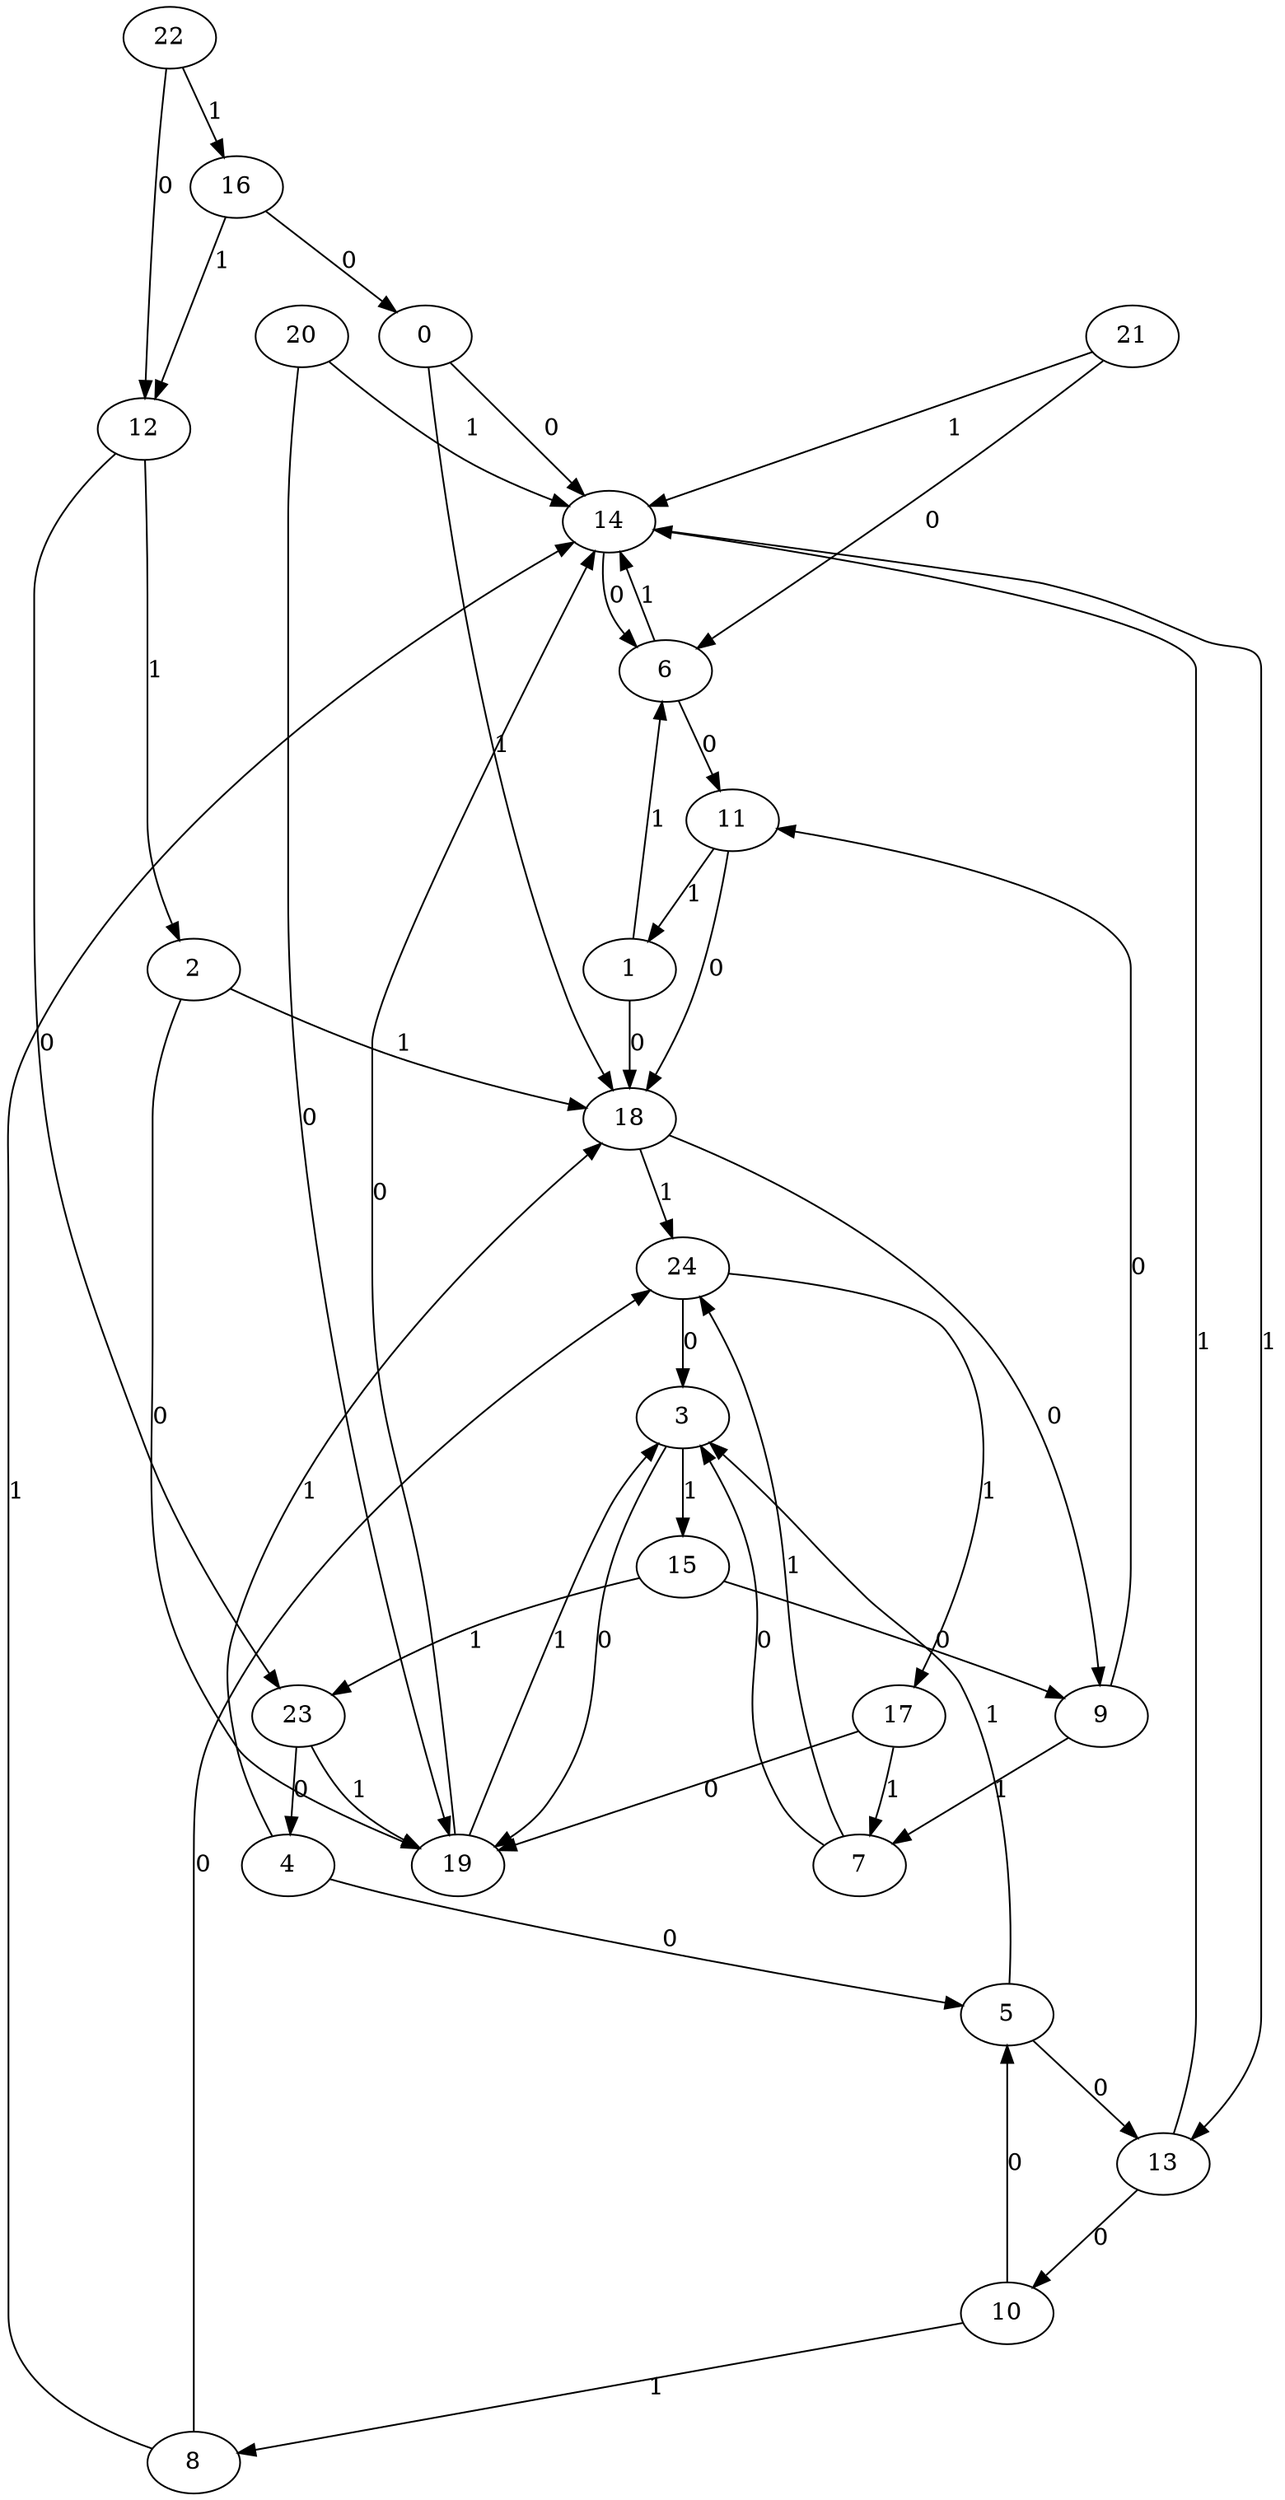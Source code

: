 digraph G {
	0 -> 14 [label=0]
	0 -> 18 [label=1]
	1 -> 18 [label=0]
	1 -> 6 [label=1]
	2 -> 19 [label=0]
	2 -> 18 [label=1]
	3 -> 19 [label=0]
	3 -> 15 [label=1]
	4 -> 5 [label=0]
	4 -> 18 [label=1]
	5 -> 13 [label=0]
	5 -> 3 [label=1]
	6 -> 11 [label=0]
	6 -> 14 [label=1]
	7 -> 3 [label=0]
	7 -> 24 [label=1]
	8 -> 24 [label=0]
	8 -> 14 [label=1]
	9 -> 11 [label=0]
	9 -> 7 [label=1]
	10 -> 5 [label=0]
	10 -> 8 [label=1]
	11 -> 18 [label=0]
	11 -> 1 [label=1]
	12 -> 23 [label=0]
	12 -> 2 [label=1]
	13 -> 10 [label=0]
	13 -> 14 [label=1]
	14 -> 6 [label=0]
	14 -> 13 [label=1]
	15 -> 9 [label=0]
	15 -> 23 [label=1]
	16 -> 0 [label=0]
	16 -> 12 [label=1]
	17 -> 19 [label=0]
	17 -> 7 [label=1]
	18 -> 9 [label=0]
	18 -> 24 [label=1]
	19 -> 14 [label=0]
	19 -> 3 [label=1]
	20 -> 19 [label=0]
	20 -> 14 [label=1]
	21 -> 6 [label=0]
	21 -> 14 [label=1]
	22 -> 12 [label=0]
	22 -> 16 [label=1]
	23 -> 4 [label=0]
	23 -> 19 [label=1]
	24 -> 3 [label=0]
	24 -> 17 [label=1]
}

